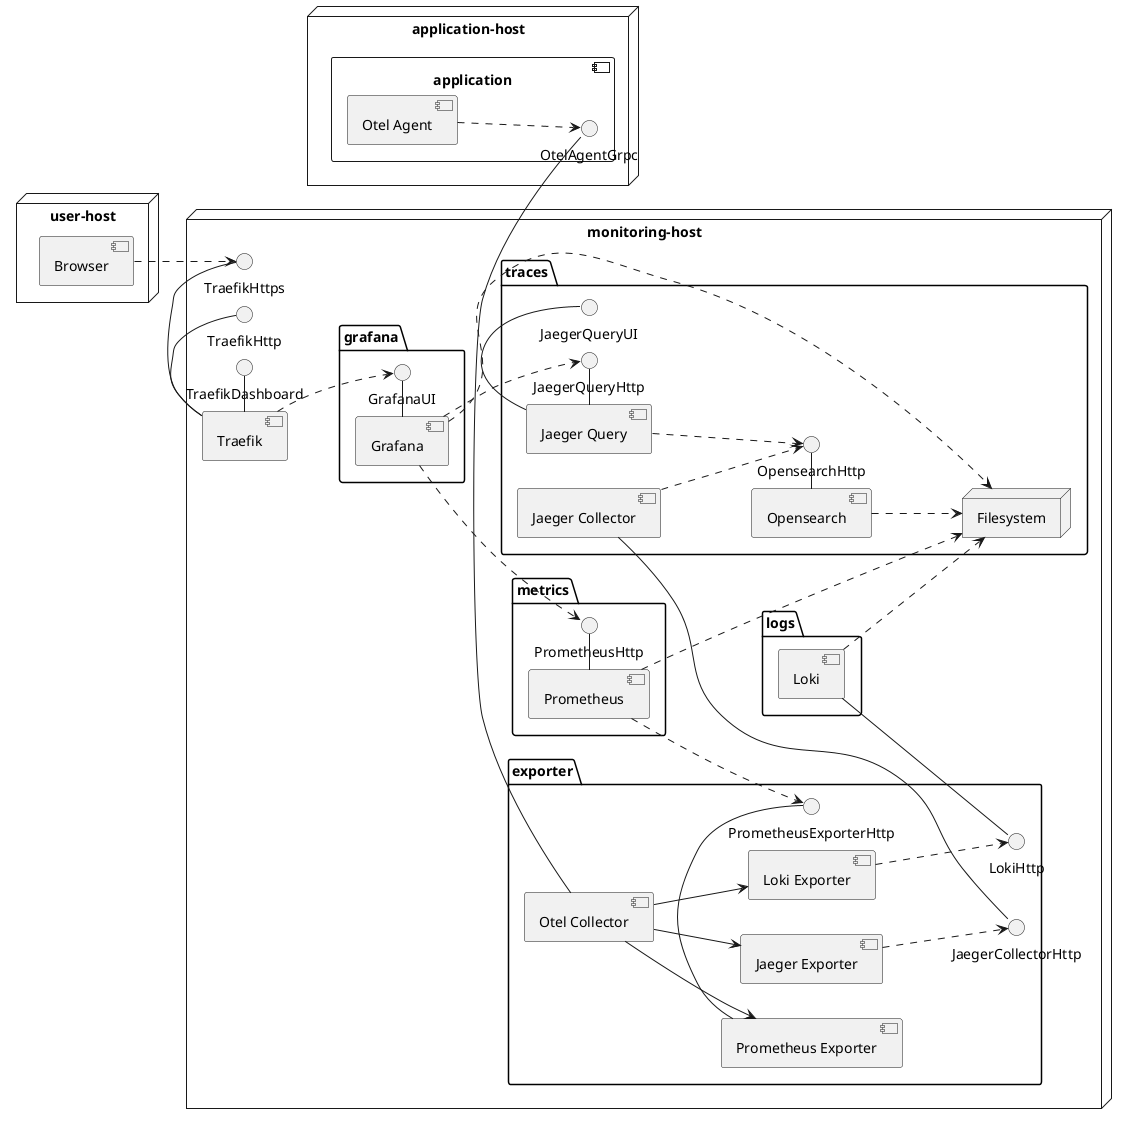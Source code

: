 @startuml

left to right direction

node "application-host" {
  component application {
      [Otel Agent] ..> OtelAgentGrpc
  }
}

node "monitoring-host" {
  package "exporter" {
    [Otel Collector] - OtelAgentGrpc
    [Otel Collector] --> [Jaeger Exporter]
    [Otel Collector] --> [Loki Exporter]
    [Otel Collector] --> [Prometheus Exporter]

    [Loki Exporter] ..> LokiHttp

    [Jaeger Exporter] ..> JaegerCollectorHttp

    [Prometheus Exporter] - PrometheusExporterHttp
  }

  package "traces" {
    [Opensearch] - OpensearchHttp
    [Opensearch] ..> Filesystem

    [Jaeger Collector] - JaegerCollectorHttp
    [Jaeger Collector] ..> OpensearchHttp
    [Jaeger Query] ..> OpensearchHttp
    [Jaeger Query] - JaegerQueryHttp
    [Jaeger Query] - JaegerQueryUI
  }

  package "logs" {
    [Loki] - LokiHttp
    [Loki] ..> Filesystem
  }

  package "metrics" {
    [Prometheus] ..> Filesystem
    [Prometheus] ..> PrometheusExporterHttp
    [Prometheus] - PrometheusHttp
  }

  package "grafana" {
    [Grafana] - GrafanaUI
    [Grafana] ..> PrometheusHttp
    [Grafana] ..> JaegerQueryHttp
    [Grafana] ..> Filesystem
  }

  [Traefik] ..> GrafanaUI
  [Traefik] - TraefikHttps
  [Traefik] - TraefikHttp
  [Traefik] - TraefikDashboard
}

node "user-host" {
  [Browser] ..> TraefikHttps
}

node "Filesystem" {
}

@enduml